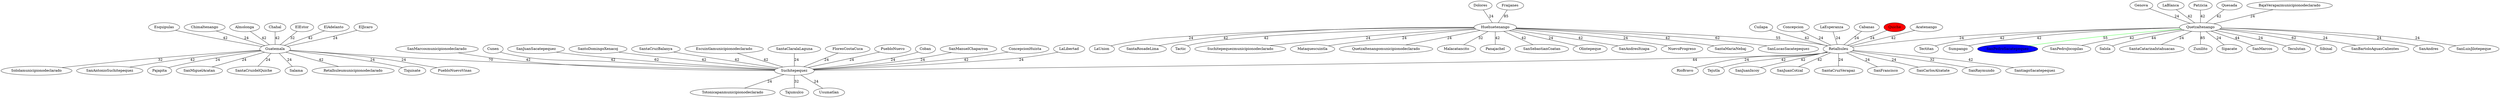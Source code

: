 graph G {
SanPedroSacatepequez[style=filled, fillcolor=blue];
Quetzaltenango--SanPedroSacatepequez[color=green][label="55"];
Suchitepequez--Totonicapanmunicipionodeclarado[label="24"];
Quiche--Retalhuleu[label="24"];
ConcepcionHuista--Suchitepequez[label="42"];
Guatemala--Retalhuleumunicipionodeclarado[label="42"];
Huehuetenango--SantaRosadeLima[label="42"];
Huehuetenango--Tactic[label="42"];
Retalhuleu--Suchitepequez[label="44"];
Retalhuleu--SanRaymundo[label="32"];
Retalhuleu--SantiagoSacatepequez[label="42"];
Acatenango--Retalhuleu[label="42"];
Cuilapa--Retalhuleu[label="42"];
Concepcion--Retalhuleu[label="24"];
Quetzaltenango--Retalhuleu[label="24"];
LaEsperanza--Retalhuleu[label="24"];
Retalhuleu--RioBravo[label="24"];
Retalhuleu--Tejutla[label="42"];
Huehuetenango--Retalhuleu[label="55"];
Retalhuleu--SanJuanIxcoy[label="42"];
Retalhuleu--SanJuanCotzal[label="42"];
Retalhuleu--SantaCruzVerapaz[label="24"];
Retalhuleu--SanFrancisco[label="24"];
Cabanas--Retalhuleu[label="24"];
Retalhuleu--SanCarlosAlzatate[label="24"];
Quetzaltenango--SanPedroJocopilas[label="42"];
Huehuetenango--Suchitepequezmunicipionodeclarado[label="24"];
Quetzaltenango--Salola[label="44"];
ElJicaro--Guatemala[label="24"];
Huehuetenango--Mataquescuintla[label="24"];
Esquipulas--Guatemala[label="42"];
Guatemala--Suchitepequez[label="70"];
Chimaltenango--Guatemala[label="24"];
Guatemala--Tiquisate[label="24"];
Guatemala--PuebloNuevoVinas[label="24"];
Guatemala--Sololamunicipionodeclarado[label="32"];
Almolonga--Guatemala[label="42"];
Guatemala--SanAntonioSuchitepequez[label="42"];
Guatemala--Pajapita[label="24"];
Guatemala--SanMiguelAcatan[label="24"];
Guatemala--SantaCruzdelQuiche[label="24"];
Guatemala--Salama[label="24"];
Chahal--Guatemala[label="42"];
ElEstor--Guatemala[label="32"];
ElAdelanto--Guatemala[label="42"];
Fraijanes--Huehuetenango[label="85"];
Quetzaltenango--SantaCatarinaIxtahuacan[label="24"];
LaLibertad--Suchitepequez[label="24"];
Quetzaltenango--Zunilito[label="85"];
SanMarcosmunicipionodeclarado--Suchitepequez[label="42"];
Quetzaltenango--Sipacate[label="24"];
Cunen--Suchitepequez[label="42"];
SanJuanSacatepequez--Suchitepequez[label="62"];
SantoDomingoXenacoj--Suchitepequez[label="42"];
SantaCruzBalanya--Suchitepequez[label="42"];
Escuintlamunicipionodeclarado--Suchitepequez[label="42"];
SantaClaralaLaguna--Suchitepequez[label="24"];
FloresCostaCuca--Suchitepequez[label="24"];
PuebloNuevo--Suchitepequez[label="24"];
Suchitepequez--Tajumulco[label="32"];
Coban--Suchitepequez[label="24"];
Suchitepequez--Usumatlan[label="24"];
SanManuelChaparron--Suchitepequez[label="24"];
Quesada--Quetzaltenango[label="42"];
Quetzaltenango--SanMarcos[label="44"];
Huehuetenango--Quetzaltenangomunicipionodeclarado[label="24"];
BajaVerapazmunicipionodeclarado--Quetzaltenango[label="24"];
Quetzaltenango--Teculutan[label="24"];
Huehuetenango--Malacatancito[label="32"];
Huehuetenango--Panajachel[label="42"];
Genova--Quetzaltenango[label="24"];
Dolores--Huehuetenango[label="24"];
Quetzaltenango--Sibinal[label="62"];
Quetzaltenango--SanBartoloAguasCalientes[label="24"];
Huehuetenango--SanSebastianCoatan[label="42"];
Huehuetenango--Olintepeque[label="24"];
Quetzaltenango--SanAndres[label="24"];
Huehuetenango--SanAndresItzapa[label="42"];
LaBlanca--Quetzaltenango[label="42"];
Quetzaltenango--SanLuisJilotepeque[label="24"];
Quetzaltenango--Tectitan[label="42"];
Quetzaltenango--Sumpango[label="42"];
Huehuetenango--NuevoProgreso[label="24"];
Huehuetenango--SantaMariaNebaj[label="42"];
Huehuetenango--SanLucasSacatepequez[label="62"];
Huehuetenango--LaUnion[label="24"];
Patzicia--Quetzaltenango[label="42"];
Quiche[style=filled, fillcolor=red];
}
